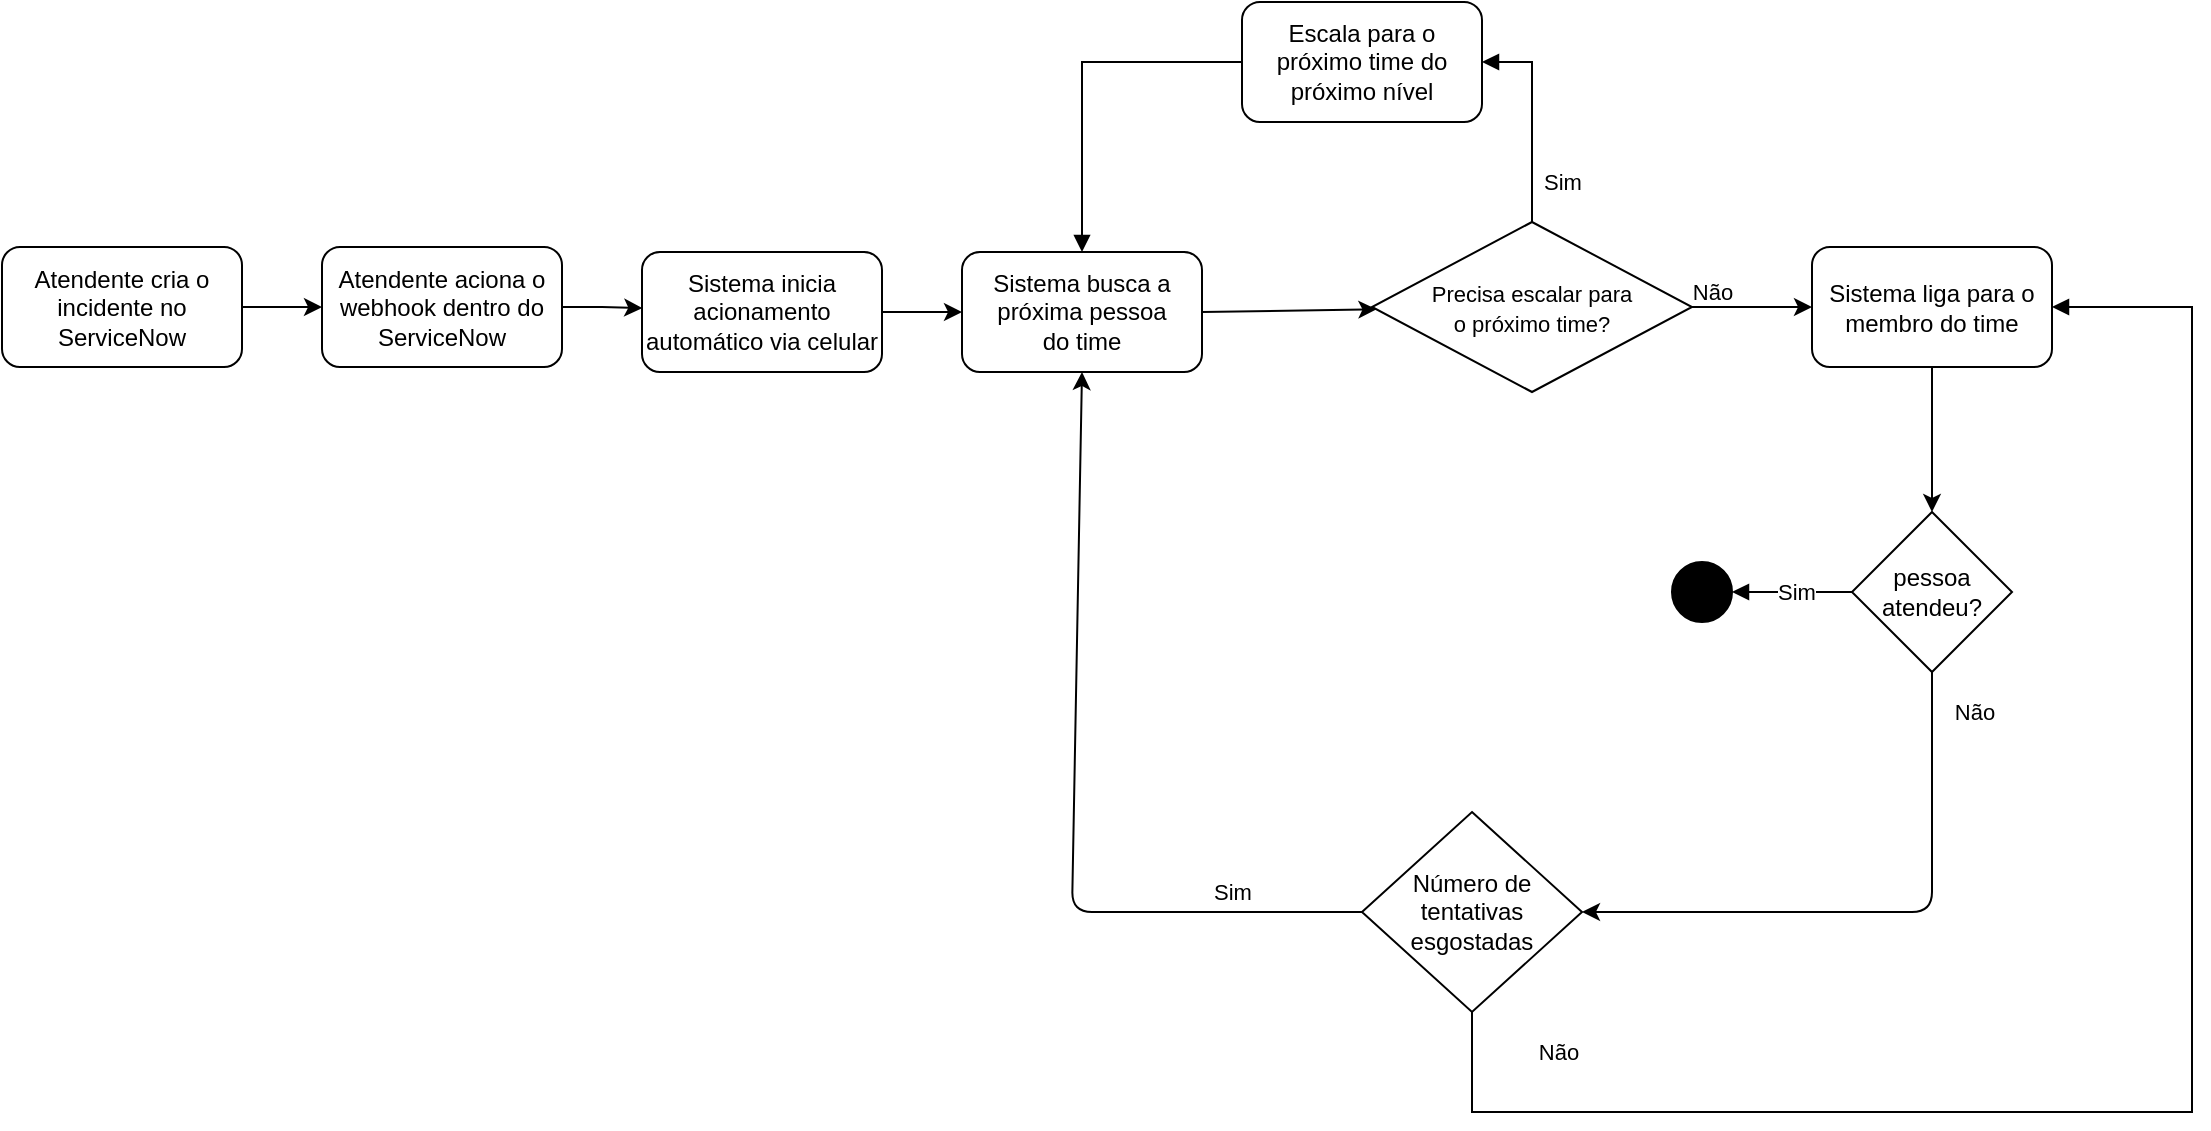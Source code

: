 <mxfile version="14.2.4" type="device"><diagram id="C5RBs43oDa-KdzZeNtuy" name="Page-1"><mxGraphModel dx="2354" dy="896" grid="1" gridSize="10" guides="1" tooltips="1" connect="1" arrows="1" fold="1" page="1" pageScale="1" pageWidth="827" pageHeight="1169" math="0" shadow="0"><root><mxCell id="WIyWlLk6GJQsqaUBKTNV-0"/><mxCell id="WIyWlLk6GJQsqaUBKTNV-1" parent="WIyWlLk6GJQsqaUBKTNV-0"/><mxCell id="FDH1RADmGaVGZYr3nT0B-8" style="edgeStyle=orthogonalEdgeStyle;rounded=0;orthogonalLoop=1;jettySize=auto;html=1;entryX=0;entryY=0.5;entryDx=0;entryDy=0;" edge="1" parent="WIyWlLk6GJQsqaUBKTNV-1" source="S5iRTuBSPj71A9OaNAdx-1" target="S5iRTuBSPj71A9OaNAdx-10"><mxGeometry relative="1" as="geometry"/></mxCell><mxCell id="S5iRTuBSPj71A9OaNAdx-1" value="Sistema inicia acionamento automático via celular" style="rounded=1;whiteSpace=wrap;html=1;" parent="WIyWlLk6GJQsqaUBKTNV-1" vertex="1"><mxGeometry y="515" width="120" height="60" as="geometry"/></mxCell><mxCell id="FDH1RADmGaVGZYr3nT0B-7" style="edgeStyle=orthogonalEdgeStyle;rounded=0;orthogonalLoop=1;jettySize=auto;html=1;entryX=0.001;entryY=0.467;entryDx=0;entryDy=0;entryPerimeter=0;" edge="1" parent="WIyWlLk6GJQsqaUBKTNV-1" source="S5iRTuBSPj71A9OaNAdx-4" target="S5iRTuBSPj71A9OaNAdx-1"><mxGeometry relative="1" as="geometry"><mxPoint x="-2" y="543" as="targetPoint"/></mxGeometry></mxCell><mxCell id="S5iRTuBSPj71A9OaNAdx-4" value="Atendente aciona o webhook dentro do ServiceNow" style="rounded=1;whiteSpace=wrap;html=1;" parent="WIyWlLk6GJQsqaUBKTNV-1" vertex="1"><mxGeometry x="-160" y="512.5" width="120" height="60" as="geometry"/></mxCell><mxCell id="S5iRTuBSPj71A9OaNAdx-10" value="Sistema busca a próxima pessoa&lt;br&gt;do time" style="rounded=1;whiteSpace=wrap;html=1;" parent="WIyWlLk6GJQsqaUBKTNV-1" vertex="1"><mxGeometry x="160" y="515" width="120" height="60" as="geometry"/></mxCell><mxCell id="S5iRTuBSPj71A9OaNAdx-11" value="" style="endArrow=classic;html=1;exitX=1;exitY=0.5;exitDx=0;exitDy=0;" parent="WIyWlLk6GJQsqaUBKTNV-1" source="S5iRTuBSPj71A9OaNAdx-34" target="S5iRTuBSPj71A9OaNAdx-12" edge="1"><mxGeometry width="50" height="50" relative="1" as="geometry"><mxPoint x="385" y="505" as="sourcePoint"/><mxPoint x="385" y="545" as="targetPoint"/></mxGeometry></mxCell><mxCell id="S5iRTuBSPj71A9OaNAdx-41" value="Não" style="edgeLabel;html=1;align=center;verticalAlign=middle;resizable=0;points=[];" parent="S5iRTuBSPj71A9OaNAdx-11" vertex="1" connectable="0"><mxGeometry y="-2" relative="1" as="geometry"><mxPoint x="-20" y="-9.5" as="offset"/></mxGeometry></mxCell><mxCell id="S5iRTuBSPj71A9OaNAdx-12" value="Sistema liga para o membro do time" style="rounded=1;whiteSpace=wrap;html=1;" parent="WIyWlLk6GJQsqaUBKTNV-1" vertex="1"><mxGeometry x="585" y="512.5" width="120" height="60" as="geometry"/></mxCell><mxCell id="S5iRTuBSPj71A9OaNAdx-47" style="edgeStyle=orthogonalEdgeStyle;rounded=0;orthogonalLoop=1;jettySize=auto;html=1;entryX=1;entryY=0.5;entryDx=0;entryDy=0;endArrow=block;endFill=1;" parent="WIyWlLk6GJQsqaUBKTNV-1" source="S5iRTuBSPj71A9OaNAdx-13" target="S5iRTuBSPj71A9OaNAdx-18" edge="1"><mxGeometry relative="1" as="geometry"/></mxCell><mxCell id="S5iRTuBSPj71A9OaNAdx-50" value="Sim" style="edgeLabel;html=1;align=center;verticalAlign=middle;resizable=0;points=[];" parent="S5iRTuBSPj71A9OaNAdx-47" vertex="1" connectable="0"><mxGeometry x="-0.07" relative="1" as="geometry"><mxPoint as="offset"/></mxGeometry></mxCell><mxCell id="S5iRTuBSPj71A9OaNAdx-13" value="pessoa atendeu?" style="rhombus;whiteSpace=wrap;html=1;" parent="WIyWlLk6GJQsqaUBKTNV-1" vertex="1"><mxGeometry x="605" y="645" width="80" height="80" as="geometry"/></mxCell><mxCell id="S5iRTuBSPj71A9OaNAdx-14" value="" style="endArrow=classic;html=1;exitX=0.5;exitY=1;exitDx=0;exitDy=0;entryX=0.5;entryY=0;entryDx=0;entryDy=0;" parent="WIyWlLk6GJQsqaUBKTNV-1" source="S5iRTuBSPj71A9OaNAdx-12" target="S5iRTuBSPj71A9OaNAdx-13" edge="1"><mxGeometry width="50" height="50" relative="1" as="geometry"><mxPoint x="385" y="505" as="sourcePoint"/><mxPoint x="435" y="455" as="targetPoint"/></mxGeometry></mxCell><mxCell id="S5iRTuBSPj71A9OaNAdx-18" value="" style="ellipse;whiteSpace=wrap;html=1;aspect=fixed;fillColor=#000000;" parent="WIyWlLk6GJQsqaUBKTNV-1" vertex="1"><mxGeometry x="515" y="670" width="30" height="30" as="geometry"/></mxCell><mxCell id="FDH1RADmGaVGZYr3nT0B-5" style="edgeStyle=orthogonalEdgeStyle;rounded=0;orthogonalLoop=1;jettySize=auto;html=1;entryX=0;entryY=0.5;entryDx=0;entryDy=0;" edge="1" parent="WIyWlLk6GJQsqaUBKTNV-1" source="S5iRTuBSPj71A9OaNAdx-20" target="S5iRTuBSPj71A9OaNAdx-4"><mxGeometry relative="1" as="geometry"/></mxCell><mxCell id="S5iRTuBSPj71A9OaNAdx-20" value="Atendente cria o incidente no ServiceNow" style="rounded=1;whiteSpace=wrap;html=1;fillColor=#FFFFFF;" parent="WIyWlLk6GJQsqaUBKTNV-1" vertex="1"><mxGeometry x="-320" y="512.5" width="120" height="60" as="geometry"/></mxCell><mxCell id="S5iRTuBSPj71A9OaNAdx-26" value="" style="endArrow=classic;html=1;exitX=0.5;exitY=1;exitDx=0;exitDy=0;" parent="WIyWlLk6GJQsqaUBKTNV-1" source="S5iRTuBSPj71A9OaNAdx-13" target="S5iRTuBSPj71A9OaNAdx-27" edge="1"><mxGeometry width="50" height="50" relative="1" as="geometry"><mxPoint x="295" y="695" as="sourcePoint"/><mxPoint x="275" y="675" as="targetPoint"/><Array as="points"><mxPoint x="645" y="845"/></Array></mxGeometry></mxCell><mxCell id="S5iRTuBSPj71A9OaNAdx-43" value="Não" style="edgeLabel;html=1;align=center;verticalAlign=middle;resizable=0;points=[];" parent="S5iRTuBSPj71A9OaNAdx-26" vertex="1" connectable="0"><mxGeometry x="-0.026" y="2" relative="1" as="geometry"><mxPoint x="44" y="-102" as="offset"/></mxGeometry></mxCell><mxCell id="S5iRTuBSPj71A9OaNAdx-48" style="edgeStyle=orthogonalEdgeStyle;rounded=0;orthogonalLoop=1;jettySize=auto;html=1;entryX=1;entryY=0.5;entryDx=0;entryDy=0;endArrow=block;endFill=1;" parent="WIyWlLk6GJQsqaUBKTNV-1" source="S5iRTuBSPj71A9OaNAdx-27" target="S5iRTuBSPj71A9OaNAdx-12" edge="1"><mxGeometry relative="1" as="geometry"><Array as="points"><mxPoint x="415" y="945"/><mxPoint x="775" y="945"/><mxPoint x="775" y="543"/></Array></mxGeometry></mxCell><mxCell id="S5iRTuBSPj71A9OaNAdx-49" value="Não" style="edgeLabel;html=1;align=center;verticalAlign=middle;resizable=0;points=[];" parent="S5iRTuBSPj71A9OaNAdx-48" vertex="1" connectable="0"><mxGeometry x="-0.54" y="1" relative="1" as="geometry"><mxPoint x="-110" y="-29" as="offset"/></mxGeometry></mxCell><mxCell id="S5iRTuBSPj71A9OaNAdx-27" value="Número de tentativas esgostadas" style="rhombus;whiteSpace=wrap;html=1;" parent="WIyWlLk6GJQsqaUBKTNV-1" vertex="1"><mxGeometry x="360" y="795" width="110" height="100" as="geometry"/></mxCell><mxCell id="S5iRTuBSPj71A9OaNAdx-31" value="" style="endArrow=classic;html=1;exitX=0;exitY=0.5;exitDx=0;exitDy=0;entryX=0.5;entryY=1;entryDx=0;entryDy=0;" parent="WIyWlLk6GJQsqaUBKTNV-1" source="S5iRTuBSPj71A9OaNAdx-27" target="S5iRTuBSPj71A9OaNAdx-10" edge="1"><mxGeometry width="50" height="50" relative="1" as="geometry"><mxPoint x="385" y="715" as="sourcePoint"/><mxPoint x="435" y="665" as="targetPoint"/><Array as="points"><mxPoint x="215" y="845"/></Array></mxGeometry></mxCell><mxCell id="S5iRTuBSPj71A9OaNAdx-44" value="Sim" style="edgeLabel;html=1;align=center;verticalAlign=middle;resizable=0;points=[];" parent="S5iRTuBSPj71A9OaNAdx-31" vertex="1" connectable="0"><mxGeometry x="-0.619" y="1" relative="1" as="geometry"><mxPoint x="14" y="-11" as="offset"/></mxGeometry></mxCell><mxCell id="S5iRTuBSPj71A9OaNAdx-56" style="edgeStyle=orthogonalEdgeStyle;rounded=0;orthogonalLoop=1;jettySize=auto;html=1;exitX=0.5;exitY=0;exitDx=0;exitDy=0;entryX=1;entryY=0.5;entryDx=0;entryDy=0;endArrow=block;endFill=1;" parent="WIyWlLk6GJQsqaUBKTNV-1" source="S5iRTuBSPj71A9OaNAdx-34" target="S5iRTuBSPj71A9OaNAdx-51" edge="1"><mxGeometry relative="1" as="geometry"/></mxCell><mxCell id="S5iRTuBSPj71A9OaNAdx-58" value="Sim" style="edgeLabel;html=1;align=center;verticalAlign=middle;resizable=0;points=[];" parent="S5iRTuBSPj71A9OaNAdx-56" vertex="1" connectable="0"><mxGeometry x="-0.235" y="-2" relative="1" as="geometry"><mxPoint x="13" y="20" as="offset"/></mxGeometry></mxCell><mxCell id="S5iRTuBSPj71A9OaNAdx-34" value="&lt;font style=&quot;font-size: 11px&quot;&gt;Precisa escalar para &lt;br&gt;o próximo time?&lt;/font&gt;" style="rhombus;whiteSpace=wrap;html=1;fillColor=#FFFFFF;" parent="WIyWlLk6GJQsqaUBKTNV-1" vertex="1"><mxGeometry x="365" y="500" width="160" height="85" as="geometry"/></mxCell><mxCell id="S5iRTuBSPj71A9OaNAdx-36" value="" style="endArrow=classic;html=1;exitX=1;exitY=0.5;exitDx=0;exitDy=0;" parent="WIyWlLk6GJQsqaUBKTNV-1" source="S5iRTuBSPj71A9OaNAdx-10" target="S5iRTuBSPj71A9OaNAdx-34" edge="1"><mxGeometry width="50" height="50" relative="1" as="geometry"><mxPoint x="280" y="545" as="sourcePoint"/><mxPoint x="525" y="545" as="targetPoint"/></mxGeometry></mxCell><mxCell id="S5iRTuBSPj71A9OaNAdx-59" style="edgeStyle=orthogonalEdgeStyle;rounded=0;orthogonalLoop=1;jettySize=auto;html=1;entryX=0.5;entryY=0;entryDx=0;entryDy=0;endArrow=block;endFill=1;" parent="WIyWlLk6GJQsqaUBKTNV-1" source="S5iRTuBSPj71A9OaNAdx-51" target="S5iRTuBSPj71A9OaNAdx-10" edge="1"><mxGeometry relative="1" as="geometry"/></mxCell><mxCell id="S5iRTuBSPj71A9OaNAdx-51" value="Escala para o próximo time do próximo nível" style="rounded=1;whiteSpace=wrap;html=1;fillColor=#FFFFFF;" parent="WIyWlLk6GJQsqaUBKTNV-1" vertex="1"><mxGeometry x="300" y="390" width="120" height="60" as="geometry"/></mxCell></root></mxGraphModel></diagram></mxfile>